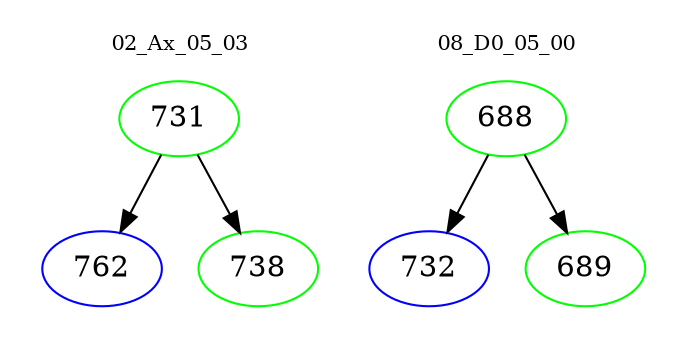 digraph{
subgraph cluster_0 {
color = white
label = "02_Ax_05_03";
fontsize=10;
T0_731 [label="731", color="green"]
T0_731 -> T0_762 [color="black"]
T0_762 [label="762", color="blue"]
T0_731 -> T0_738 [color="black"]
T0_738 [label="738", color="green"]
}
subgraph cluster_1 {
color = white
label = "08_D0_05_00";
fontsize=10;
T1_688 [label="688", color="green"]
T1_688 -> T1_732 [color="black"]
T1_732 [label="732", color="blue"]
T1_688 -> T1_689 [color="black"]
T1_689 [label="689", color="green"]
}
}
